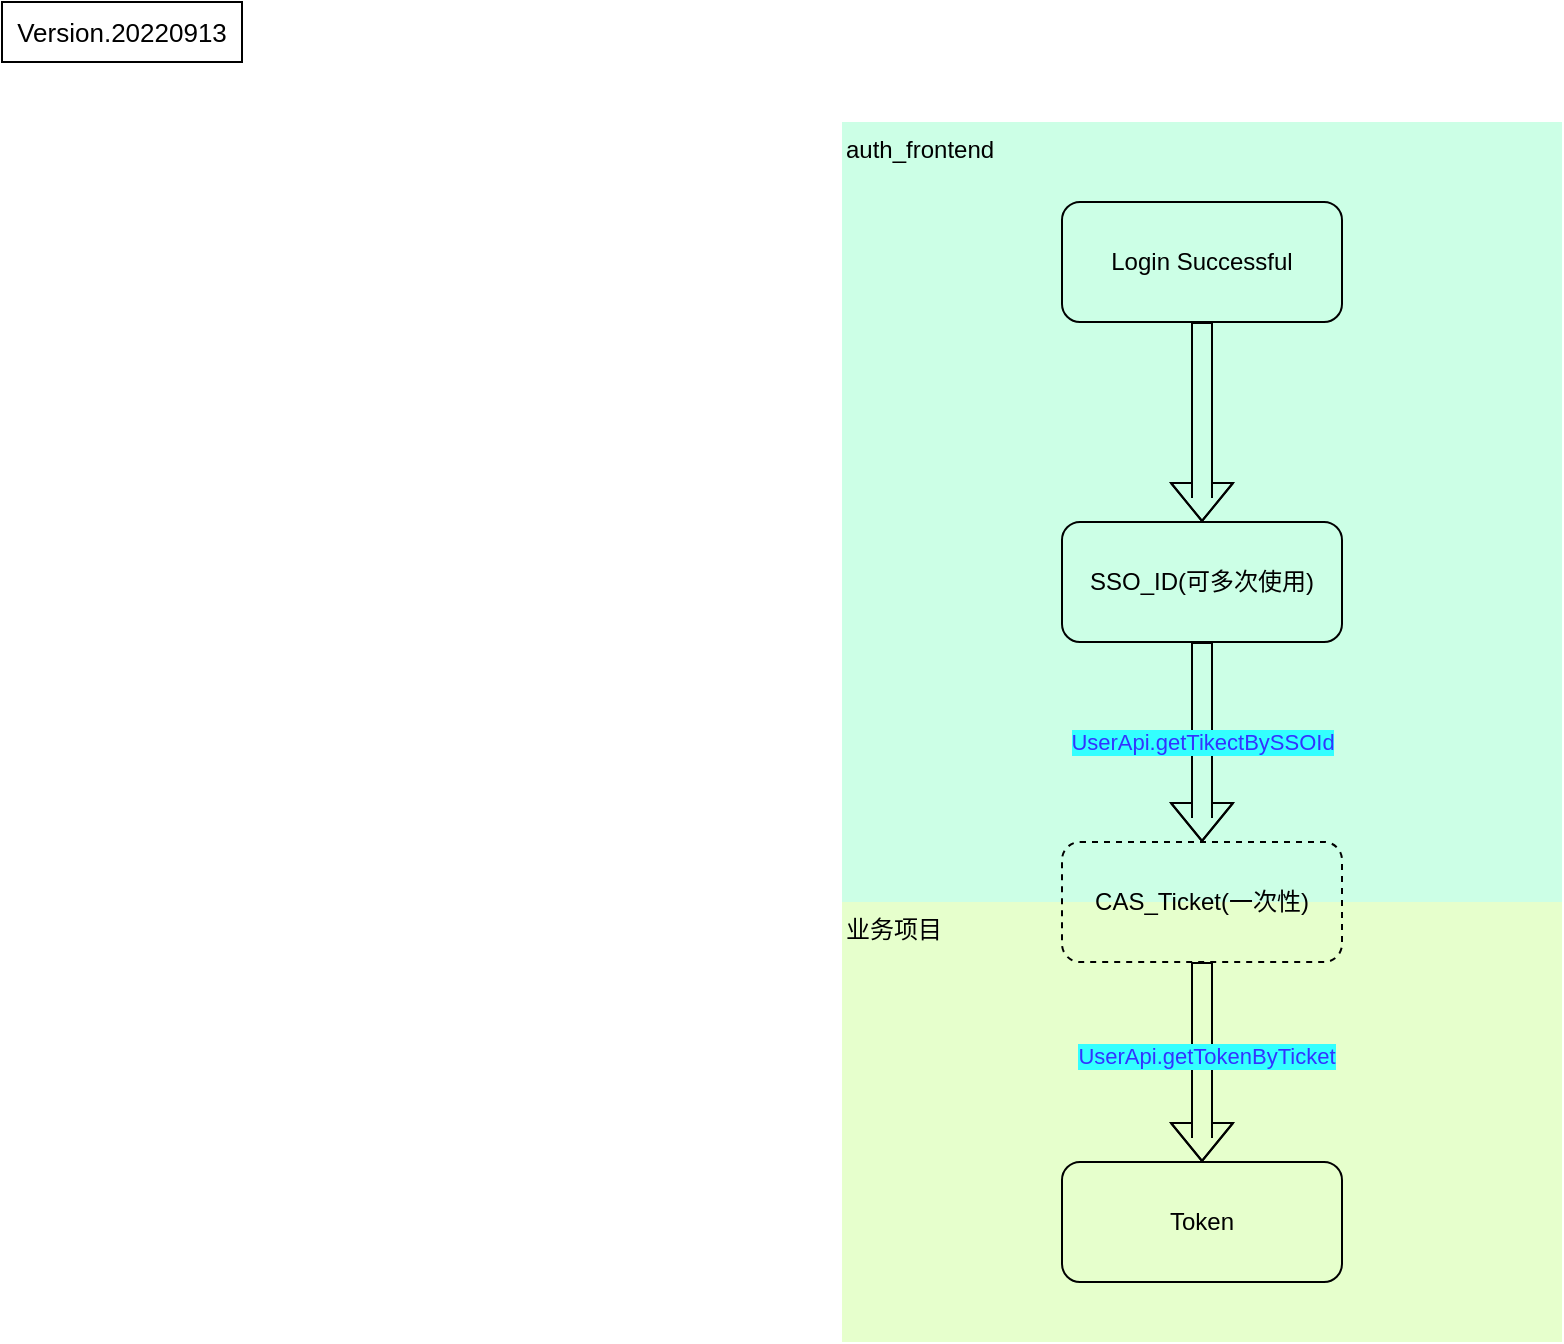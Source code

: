 <mxfile>
    <diagram id="PDEFwmZH9h3LwehCUuqB" name="第 1 页">
        <mxGraphModel dx="1183" dy="826" grid="1" gridSize="10" guides="1" tooltips="1" connect="1" arrows="1" fold="1" page="1" pageScale="1" pageWidth="1169" pageHeight="827" math="0" shadow="0">
            <root>
                <mxCell id="0"/>
                <mxCell id="1" parent="0"/>
                <mxCell id="2" value="auth_frontend" style="rounded=0;whiteSpace=wrap;html=1;fillColor=#CCFFE6;strokeColor=none;align=left;verticalAlign=top;" parent="1" vertex="1">
                    <mxGeometry x="430" y="70" width="360" height="390" as="geometry"/>
                </mxCell>
                <mxCell id="3" value="业务项目" style="rounded=0;whiteSpace=wrap;html=1;fillColor=#E6FFCC;strokeColor=none;align=left;verticalAlign=top;" parent="1" vertex="1">
                    <mxGeometry x="430" y="460" width="360" height="220" as="geometry"/>
                </mxCell>
                <mxCell id="4" value="SSO_ID(可多次使用)" style="rounded=1;whiteSpace=wrap;html=1;fillColor=none;" parent="1" vertex="1">
                    <mxGeometry x="540" y="270" width="140" height="60" as="geometry"/>
                </mxCell>
                <mxCell id="5" value="CAS_Ticket(一次性)" style="rounded=1;whiteSpace=wrap;html=1;fillColor=none;dashed=1;" parent="1" vertex="1">
                    <mxGeometry x="540" y="430" width="140" height="60" as="geometry"/>
                </mxCell>
                <mxCell id="6" value="Token" style="rounded=1;whiteSpace=wrap;html=1;fillColor=none;" parent="1" vertex="1">
                    <mxGeometry x="540" y="590" width="140" height="60" as="geometry"/>
                </mxCell>
                <mxCell id="7" value="Login Successful" style="rounded=1;whiteSpace=wrap;html=1;fillColor=none;" parent="1" vertex="1">
                    <mxGeometry x="540" y="110" width="140" height="60" as="geometry"/>
                </mxCell>
                <mxCell id="8" value="" style="shape=flexArrow;endArrow=classic;html=1;rounded=0;exitX=0.5;exitY=1;exitDx=0;exitDy=0;entryX=0.5;entryY=0;entryDx=0;entryDy=0;noEdgeStyle=1;orthogonal=1;" parent="1" source="7" target="4" edge="1">
                    <mxGeometry width="50" height="50" relative="1" as="geometry">
                        <mxPoint x="1170" y="300" as="sourcePoint"/>
                        <mxPoint x="1220" y="250" as="targetPoint"/>
                        <Array as="points">
                            <mxPoint x="610" y="182"/>
                            <mxPoint x="610" y="258"/>
                        </Array>
                    </mxGeometry>
                </mxCell>
                <mxCell id="9" value="UserApi.getTikectBySSOId" style="shape=flexArrow;endArrow=classic;html=1;rounded=0;exitX=0.5;exitY=1;exitDx=0;exitDy=0;entryX=0.5;entryY=0;entryDx=0;entryDy=0;noEdgeStyle=1;orthogonal=1;labelBackgroundColor=#33FFFF;fontColor=#3333FF;" parent="1" source="4" target="5" edge="1">
                    <mxGeometry width="50" height="50" relative="1" as="geometry">
                        <mxPoint x="1130" y="270" as="sourcePoint"/>
                        <mxPoint x="1130" y="350" as="targetPoint"/>
                        <Array as="points">
                            <mxPoint x="610" y="342"/>
                            <mxPoint x="610" y="418"/>
                        </Array>
                    </mxGeometry>
                </mxCell>
                <mxCell id="10" value="" style="shape=flexArrow;endArrow=classic;html=1;rounded=0;exitX=0.5;exitY=1;exitDx=0;exitDy=0;entryX=0.5;entryY=0;entryDx=0;entryDy=0;noEdgeStyle=1;orthogonal=1;" parent="1" source="5" target="6" edge="1">
                    <mxGeometry width="50" height="50" relative="1" as="geometry">
                        <mxPoint x="1130" y="410" as="sourcePoint"/>
                        <mxPoint x="1130" y="470" as="targetPoint"/>
                        <Array as="points">
                            <mxPoint x="610" y="502"/>
                            <mxPoint x="610" y="578"/>
                        </Array>
                    </mxGeometry>
                </mxCell>
                <mxCell id="12" value="UserApi.getTokenByTicket" style="edgeLabel;html=1;align=center;verticalAlign=middle;resizable=0;points=[];fontColor=#3333FF;labelBackgroundColor=#33FFFF;" parent="10" vertex="1" connectable="0">
                    <mxGeometry x="-0.07" y="2" relative="1" as="geometry">
                        <mxPoint as="offset"/>
                    </mxGeometry>
                </mxCell>
                <mxCell id="11" value="Version.20220913" style="rounded=0;whiteSpace=wrap;html=1;labelBorderColor=none;fontSize=13;fillColor=none;" parent="1" vertex="1">
                    <mxGeometry x="10" y="10" width="120" height="30" as="geometry"/>
                </mxCell>
            </root>
        </mxGraphModel>
    </diagram>
</mxfile>